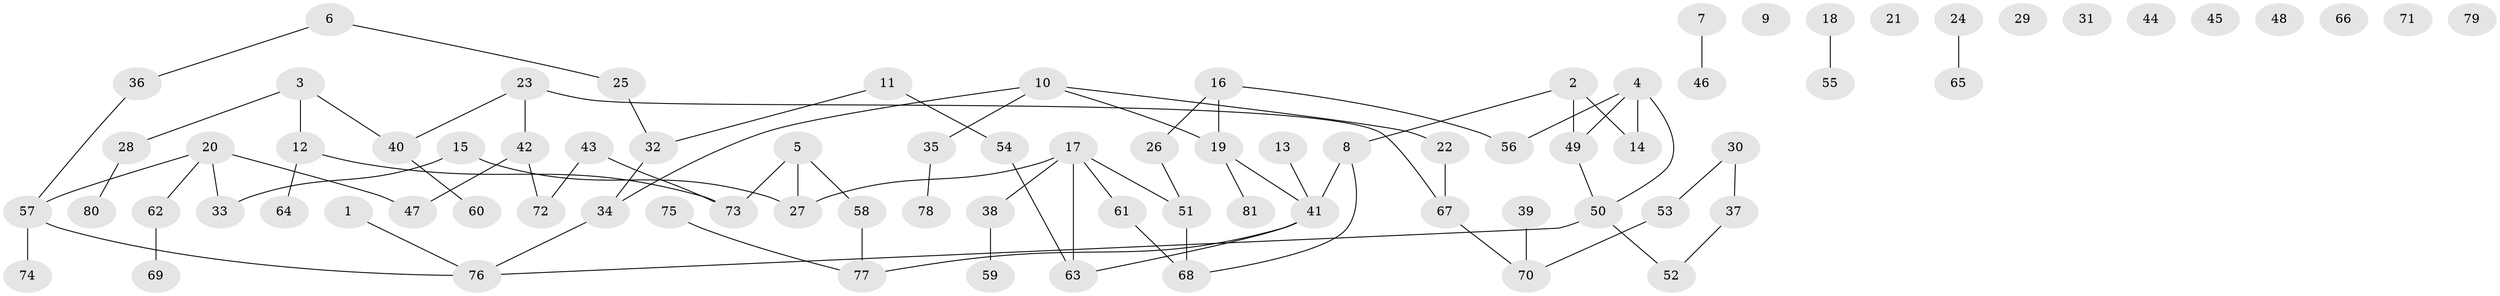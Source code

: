 // coarse degree distribution, {4: 0.16666666666666666, 3: 0.25, 5: 0.08333333333333333, 6: 0.16666666666666666, 1: 0.16666666666666666, 2: 0.16666666666666666}
// Generated by graph-tools (version 1.1) at 2025/48/03/04/25 22:48:28]
// undirected, 81 vertices, 82 edges
graph export_dot {
  node [color=gray90,style=filled];
  1;
  2;
  3;
  4;
  5;
  6;
  7;
  8;
  9;
  10;
  11;
  12;
  13;
  14;
  15;
  16;
  17;
  18;
  19;
  20;
  21;
  22;
  23;
  24;
  25;
  26;
  27;
  28;
  29;
  30;
  31;
  32;
  33;
  34;
  35;
  36;
  37;
  38;
  39;
  40;
  41;
  42;
  43;
  44;
  45;
  46;
  47;
  48;
  49;
  50;
  51;
  52;
  53;
  54;
  55;
  56;
  57;
  58;
  59;
  60;
  61;
  62;
  63;
  64;
  65;
  66;
  67;
  68;
  69;
  70;
  71;
  72;
  73;
  74;
  75;
  76;
  77;
  78;
  79;
  80;
  81;
  1 -- 76;
  2 -- 8;
  2 -- 14;
  2 -- 49;
  3 -- 12;
  3 -- 28;
  3 -- 40;
  4 -- 14;
  4 -- 49;
  4 -- 50;
  4 -- 56;
  5 -- 27;
  5 -- 58;
  5 -- 73;
  6 -- 25;
  6 -- 36;
  7 -- 46;
  8 -- 41;
  8 -- 68;
  10 -- 19;
  10 -- 22;
  10 -- 34;
  10 -- 35;
  11 -- 32;
  11 -- 54;
  12 -- 64;
  12 -- 73;
  13 -- 41;
  15 -- 27;
  15 -- 33;
  16 -- 19;
  16 -- 26;
  16 -- 56;
  17 -- 27;
  17 -- 38;
  17 -- 51;
  17 -- 61;
  17 -- 63;
  18 -- 55;
  19 -- 41;
  19 -- 81;
  20 -- 33;
  20 -- 47;
  20 -- 57;
  20 -- 62;
  22 -- 67;
  23 -- 40;
  23 -- 42;
  23 -- 67;
  24 -- 65;
  25 -- 32;
  26 -- 51;
  28 -- 80;
  30 -- 37;
  30 -- 53;
  32 -- 34;
  34 -- 76;
  35 -- 78;
  36 -- 57;
  37 -- 52;
  38 -- 59;
  39 -- 70;
  40 -- 60;
  41 -- 63;
  41 -- 77;
  42 -- 47;
  42 -- 72;
  43 -- 72;
  43 -- 73;
  49 -- 50;
  50 -- 52;
  50 -- 76;
  51 -- 68;
  53 -- 70;
  54 -- 63;
  57 -- 74;
  57 -- 76;
  58 -- 77;
  61 -- 68;
  62 -- 69;
  67 -- 70;
  75 -- 77;
}
